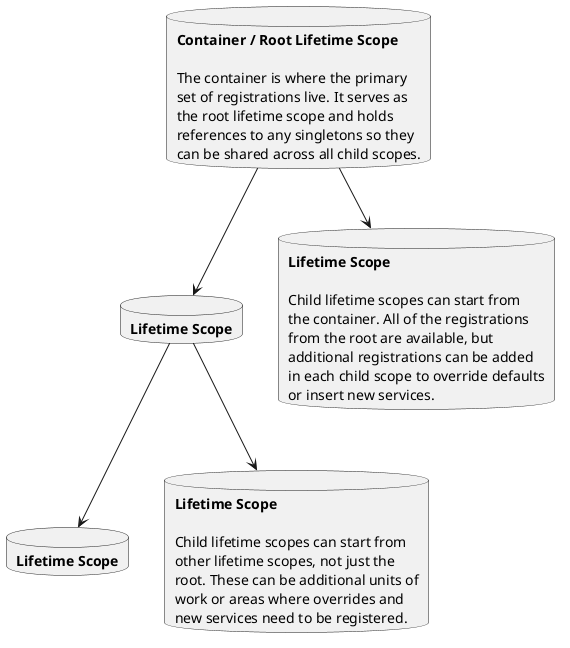 @startuml
' Layout hints:
' https://crashedmind.github.io/PlantUMLHitchhikersGuide/layout/layout.html

database root [
  <b>Container / Root Lifetime Scope</b>

  The container is where the primary
  set of registrations live. It serves as
  the root lifetime scope and holds
  references to any singletons so they
  can be shared across all child scopes.
]

database child1 [
  <b>Lifetime Scope</b>
]

database child2 [
  <b>Lifetime Scope</b>

  Child lifetime scopes can start from
  the container. All of the registrations
  from the root are available, but
  additional registrations can be added
  in each child scope to override defaults
  or insert new services.
]

database child1_1 [
  <b>Lifetime Scope</b>
]

database child1_2 [
  <b>Lifetime Scope</b>

  Child lifetime scopes can start from
  other lifetime scopes, not just the
  root. These can be additional units of
  work or areas where overrides and
  new services need to be registered.
]

root -d-> child1
root -d-> child2
child1 -d-> child1_1
child1 -d-> child1_2
@enduml
